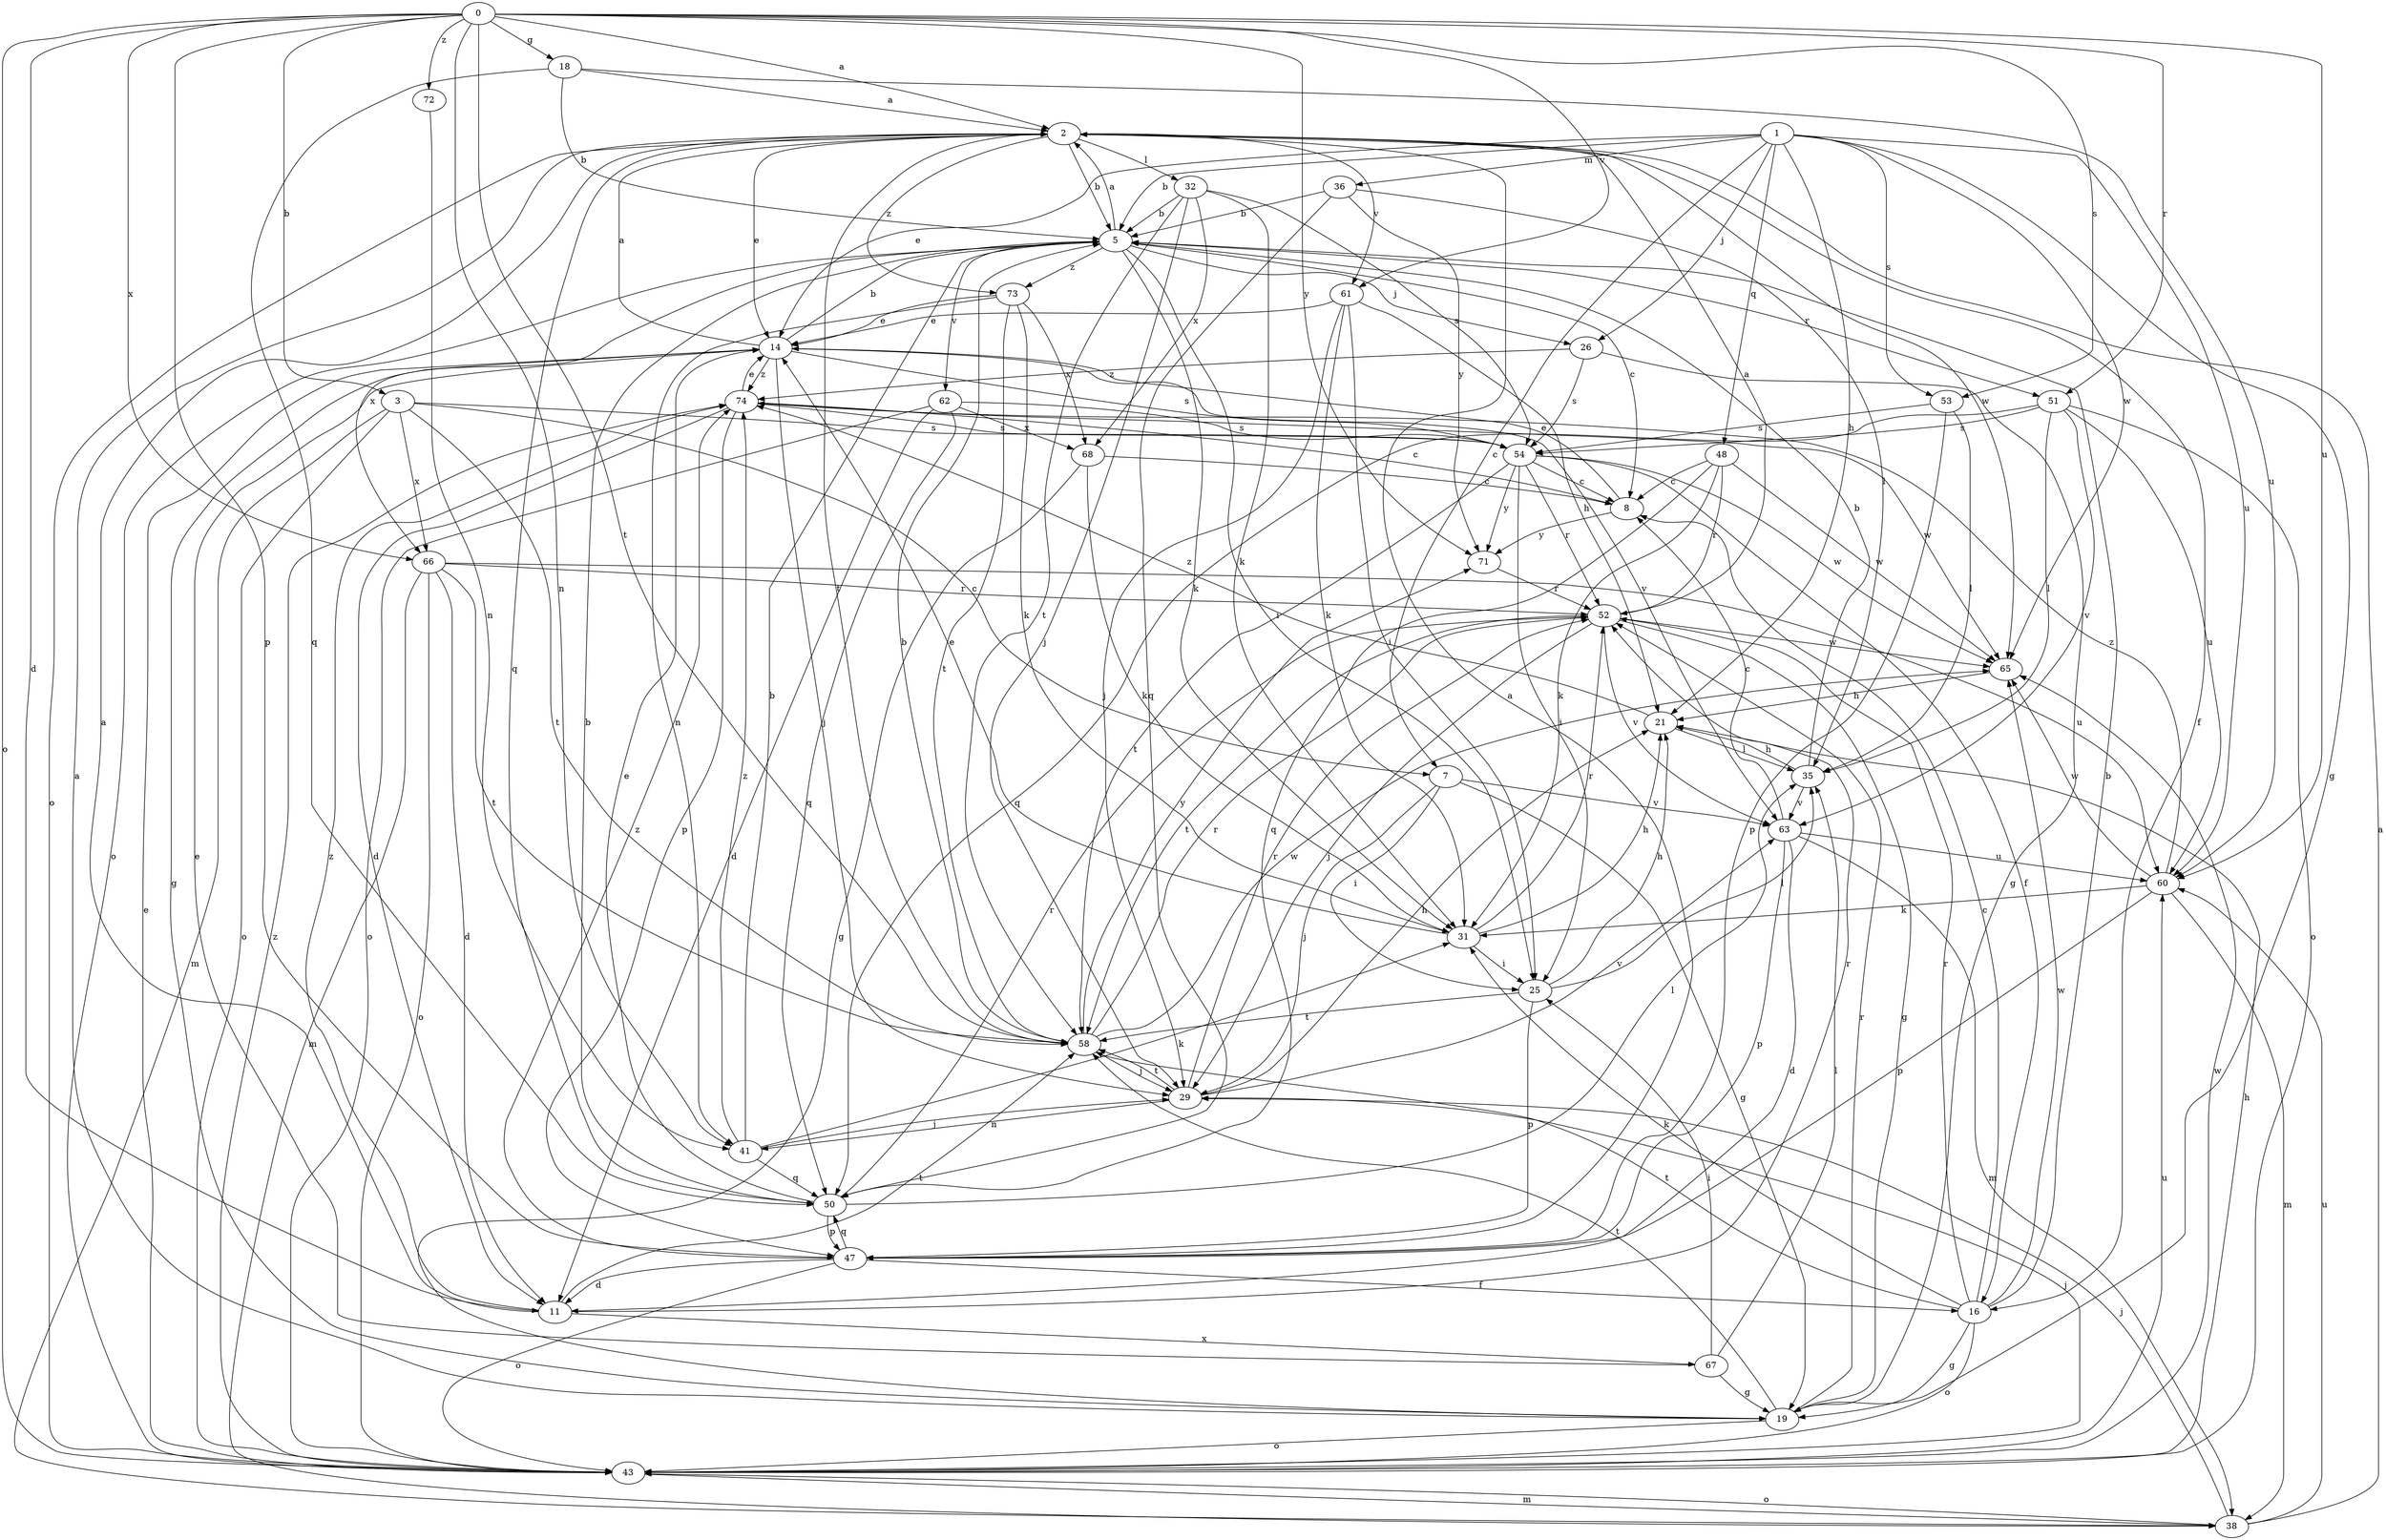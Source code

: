 strict digraph  {
0;
1;
2;
3;
5;
7;
8;
11;
14;
16;
18;
19;
21;
25;
26;
29;
31;
32;
35;
36;
38;
41;
43;
47;
48;
50;
51;
52;
53;
54;
58;
60;
61;
62;
63;
65;
66;
67;
68;
71;
72;
73;
74;
0 -> 2  [label=a];
0 -> 3  [label=b];
0 -> 11  [label=d];
0 -> 18  [label=g];
0 -> 41  [label=n];
0 -> 43  [label=o];
0 -> 47  [label=p];
0 -> 51  [label=r];
0 -> 53  [label=s];
0 -> 58  [label=t];
0 -> 60  [label=u];
0 -> 61  [label=v];
0 -> 66  [label=x];
0 -> 71  [label=y];
0 -> 72  [label=z];
1 -> 5  [label=b];
1 -> 7  [label=c];
1 -> 14  [label=e];
1 -> 19  [label=g];
1 -> 21  [label=h];
1 -> 26  [label=j];
1 -> 36  [label=m];
1 -> 48  [label=q];
1 -> 53  [label=s];
1 -> 60  [label=u];
1 -> 65  [label=w];
2 -> 5  [label=b];
2 -> 14  [label=e];
2 -> 16  [label=f];
2 -> 32  [label=l];
2 -> 43  [label=o];
2 -> 50  [label=q];
2 -> 58  [label=t];
2 -> 61  [label=v];
2 -> 65  [label=w];
2 -> 73  [label=z];
3 -> 7  [label=c];
3 -> 38  [label=m];
3 -> 43  [label=o];
3 -> 54  [label=s];
3 -> 58  [label=t];
3 -> 66  [label=x];
5 -> 2  [label=a];
5 -> 8  [label=c];
5 -> 25  [label=i];
5 -> 26  [label=j];
5 -> 31  [label=k];
5 -> 43  [label=o];
5 -> 51  [label=r];
5 -> 62  [label=v];
5 -> 66  [label=x];
5 -> 73  [label=z];
7 -> 19  [label=g];
7 -> 25  [label=i];
7 -> 29  [label=j];
7 -> 63  [label=v];
8 -> 14  [label=e];
8 -> 71  [label=y];
11 -> 2  [label=a];
11 -> 52  [label=r];
11 -> 58  [label=t];
11 -> 67  [label=x];
11 -> 74  [label=z];
14 -> 2  [label=a];
14 -> 5  [label=b];
14 -> 19  [label=g];
14 -> 29  [label=j];
14 -> 54  [label=s];
14 -> 63  [label=v];
14 -> 74  [label=z];
16 -> 5  [label=b];
16 -> 8  [label=c];
16 -> 19  [label=g];
16 -> 31  [label=k];
16 -> 43  [label=o];
16 -> 52  [label=r];
16 -> 58  [label=t];
16 -> 65  [label=w];
18 -> 2  [label=a];
18 -> 5  [label=b];
18 -> 50  [label=q];
18 -> 60  [label=u];
19 -> 2  [label=a];
19 -> 43  [label=o];
19 -> 52  [label=r];
19 -> 58  [label=t];
21 -> 35  [label=l];
21 -> 74  [label=z];
25 -> 21  [label=h];
25 -> 35  [label=l];
25 -> 47  [label=p];
25 -> 58  [label=t];
26 -> 19  [label=g];
26 -> 54  [label=s];
26 -> 74  [label=z];
29 -> 21  [label=h];
29 -> 41  [label=n];
29 -> 52  [label=r];
29 -> 58  [label=t];
29 -> 63  [label=v];
31 -> 14  [label=e];
31 -> 21  [label=h];
31 -> 25  [label=i];
31 -> 52  [label=r];
32 -> 5  [label=b];
32 -> 29  [label=j];
32 -> 31  [label=k];
32 -> 54  [label=s];
32 -> 58  [label=t];
32 -> 68  [label=x];
35 -> 5  [label=b];
35 -> 21  [label=h];
35 -> 63  [label=v];
36 -> 5  [label=b];
36 -> 35  [label=l];
36 -> 50  [label=q];
36 -> 71  [label=y];
38 -> 2  [label=a];
38 -> 29  [label=j];
38 -> 43  [label=o];
38 -> 60  [label=u];
41 -> 5  [label=b];
41 -> 29  [label=j];
41 -> 31  [label=k];
41 -> 50  [label=q];
41 -> 74  [label=z];
43 -> 14  [label=e];
43 -> 21  [label=h];
43 -> 29  [label=j];
43 -> 38  [label=m];
43 -> 60  [label=u];
43 -> 65  [label=w];
43 -> 74  [label=z];
47 -> 2  [label=a];
47 -> 11  [label=d];
47 -> 16  [label=f];
47 -> 43  [label=o];
47 -> 50  [label=q];
47 -> 74  [label=z];
48 -> 8  [label=c];
48 -> 31  [label=k];
48 -> 50  [label=q];
48 -> 52  [label=r];
48 -> 65  [label=w];
50 -> 5  [label=b];
50 -> 14  [label=e];
50 -> 35  [label=l];
50 -> 47  [label=p];
50 -> 52  [label=r];
51 -> 35  [label=l];
51 -> 43  [label=o];
51 -> 50  [label=q];
51 -> 54  [label=s];
51 -> 60  [label=u];
51 -> 63  [label=v];
52 -> 2  [label=a];
52 -> 19  [label=g];
52 -> 29  [label=j];
52 -> 58  [label=t];
52 -> 63  [label=v];
52 -> 65  [label=w];
53 -> 35  [label=l];
53 -> 47  [label=p];
53 -> 54  [label=s];
54 -> 8  [label=c];
54 -> 16  [label=f];
54 -> 25  [label=i];
54 -> 52  [label=r];
54 -> 58  [label=t];
54 -> 65  [label=w];
54 -> 71  [label=y];
58 -> 5  [label=b];
58 -> 29  [label=j];
58 -> 52  [label=r];
58 -> 65  [label=w];
58 -> 71  [label=y];
60 -> 31  [label=k];
60 -> 38  [label=m];
60 -> 47  [label=p];
60 -> 65  [label=w];
60 -> 74  [label=z];
61 -> 14  [label=e];
61 -> 21  [label=h];
61 -> 25  [label=i];
61 -> 29  [label=j];
61 -> 31  [label=k];
62 -> 11  [label=d];
62 -> 43  [label=o];
62 -> 50  [label=q];
62 -> 54  [label=s];
62 -> 68  [label=x];
63 -> 8  [label=c];
63 -> 11  [label=d];
63 -> 38  [label=m];
63 -> 47  [label=p];
63 -> 60  [label=u];
65 -> 21  [label=h];
66 -> 11  [label=d];
66 -> 38  [label=m];
66 -> 43  [label=o];
66 -> 52  [label=r];
66 -> 58  [label=t];
66 -> 60  [label=u];
67 -> 14  [label=e];
67 -> 19  [label=g];
67 -> 25  [label=i];
67 -> 35  [label=l];
68 -> 8  [label=c];
68 -> 19  [label=g];
68 -> 31  [label=k];
71 -> 52  [label=r];
72 -> 41  [label=n];
73 -> 14  [label=e];
73 -> 31  [label=k];
73 -> 41  [label=n];
73 -> 58  [label=t];
73 -> 68  [label=x];
74 -> 8  [label=c];
74 -> 11  [label=d];
74 -> 14  [label=e];
74 -> 47  [label=p];
74 -> 54  [label=s];
74 -> 65  [label=w];
}
